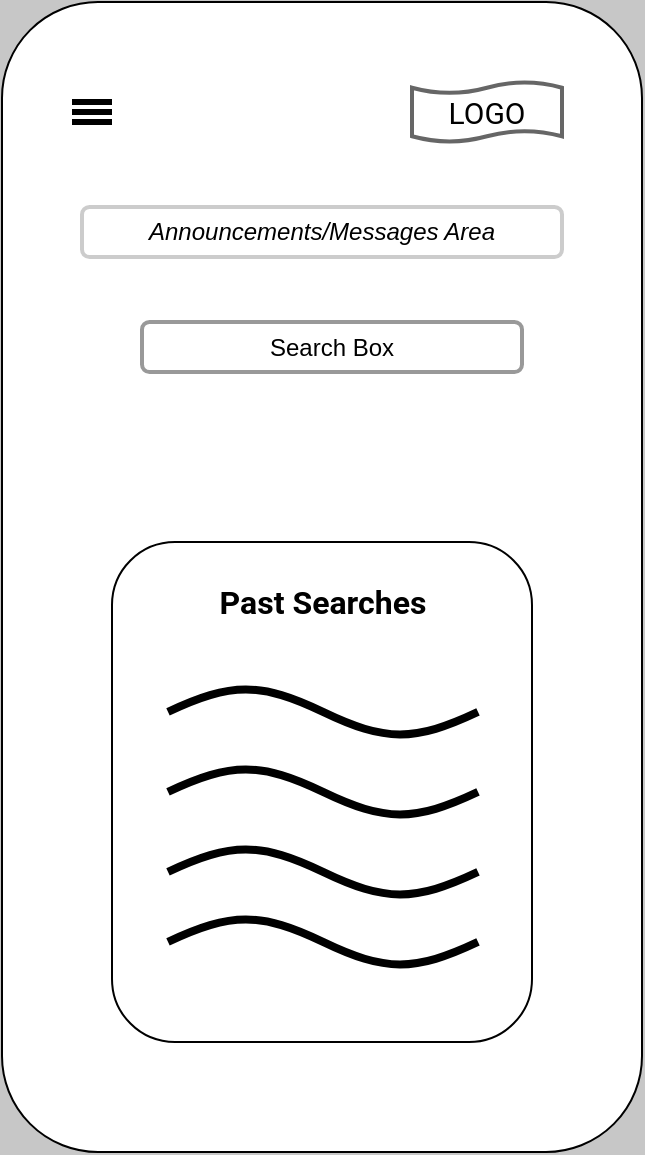 <mxfile version="16.4.6" type="github">
  <diagram id="AQ_xeCLA5CHnfTedvfmn" name="Page-1">
    <mxGraphModel dx="1053" dy="561" grid="1" gridSize="10" guides="1" tooltips="1" connect="1" arrows="1" fold="1" page="1" pageScale="1" pageWidth="850" pageHeight="1100" background="#C7C7C7" math="0" shadow="0">
      <root>
        <mxCell id="0" />
        <mxCell id="1" parent="0" />
        <mxCell id="ErjzjzOSxfrfrCSd8GPd-5" value="" style="rounded=1;whiteSpace=wrap;html=1;rotation=90;" vertex="1" parent="1">
          <mxGeometry x="137.5" y="207.5" width="575" height="320" as="geometry" />
        </mxCell>
        <mxCell id="ErjzjzOSxfrfrCSd8GPd-7" value="" style="endArrow=none;html=1;rounded=0;strokeWidth=3;" edge="1" parent="1">
          <mxGeometry width="50" height="50" relative="1" as="geometry">
            <mxPoint x="300" y="140" as="sourcePoint" />
            <mxPoint x="320" y="140" as="targetPoint" />
          </mxGeometry>
        </mxCell>
        <mxCell id="ErjzjzOSxfrfrCSd8GPd-8" value="" style="endArrow=none;html=1;strokeWidth=3;curved=1;shadow=0;" edge="1" parent="1">
          <mxGeometry width="50" height="50" relative="1" as="geometry">
            <mxPoint x="300" y="130" as="sourcePoint" />
            <mxPoint x="320" y="130" as="targetPoint" />
          </mxGeometry>
        </mxCell>
        <mxCell id="ErjzjzOSxfrfrCSd8GPd-9" value="" style="endArrow=none;html=1;rounded=0;strokeWidth=3;" edge="1" parent="1">
          <mxGeometry width="50" height="50" relative="1" as="geometry">
            <mxPoint x="300" y="135" as="sourcePoint" />
            <mxPoint x="320" y="135" as="targetPoint" />
            <Array as="points" />
          </mxGeometry>
        </mxCell>
        <mxCell id="ErjzjzOSxfrfrCSd8GPd-10" value="Search Box" style="rounded=1;whiteSpace=wrap;html=1;strokeWidth=2;opacity=40;perimeterSpacing=0;" vertex="1" parent="1">
          <mxGeometry x="335" y="240" width="190" height="25" as="geometry" />
        </mxCell>
        <mxCell id="ErjzjzOSxfrfrCSd8GPd-11" value="" style="rounded=1;whiteSpace=wrap;html=1;" vertex="1" parent="1">
          <mxGeometry x="320" y="350" width="210" height="250" as="geometry" />
        </mxCell>
        <mxCell id="ErjzjzOSxfrfrCSd8GPd-12" value="&lt;b&gt;&lt;font style=&quot;font-size: 16px&quot; face=&quot;Roboto&quot; data-font-src=&quot;https://fonts.googleapis.com/css?family=Roboto&quot;&gt;Past Searches&lt;/font&gt;&lt;/b&gt;" style="text;html=1;resizable=0;autosize=1;align=center;verticalAlign=middle;points=[];fillColor=none;strokeColor=none;rounded=0;" vertex="1" parent="1">
          <mxGeometry x="365" y="370" width="120" height="20" as="geometry" />
        </mxCell>
        <mxCell id="ErjzjzOSxfrfrCSd8GPd-13" value="" style="pointerEvents=1;verticalLabelPosition=bottom;shadow=0;dashed=0;align=center;html=1;verticalAlign=top;shape=mxgraph.electrical.waveforms.sine_wave;fontFamily=Roboto;fontSource=https%3A%2F%2Ffonts.googleapis.com%2Fcss%3Ffamily%3DRoboto;fontSize=16;strokeWidth=4;" vertex="1" parent="1">
          <mxGeometry x="348" y="460" width="155" height="30" as="geometry" />
        </mxCell>
        <mxCell id="ErjzjzOSxfrfrCSd8GPd-14" value="" style="pointerEvents=1;verticalLabelPosition=bottom;shadow=0;dashed=0;align=center;html=1;verticalAlign=top;shape=mxgraph.electrical.waveforms.sine_wave;fontFamily=Roboto;fontSource=https%3A%2F%2Ffonts.googleapis.com%2Fcss%3Ffamily%3DRoboto;fontSize=16;strokeWidth=4;" vertex="1" parent="1">
          <mxGeometry x="348" y="500" width="155" height="30" as="geometry" />
        </mxCell>
        <mxCell id="ErjzjzOSxfrfrCSd8GPd-15" value="" style="pointerEvents=1;verticalLabelPosition=bottom;shadow=0;dashed=0;align=center;html=1;verticalAlign=top;shape=mxgraph.electrical.waveforms.sine_wave;fontFamily=Roboto;fontSource=https%3A%2F%2Ffonts.googleapis.com%2Fcss%3Ffamily%3DRoboto;fontSize=16;strokeWidth=4;" vertex="1" parent="1">
          <mxGeometry x="348" y="535" width="155" height="30" as="geometry" />
        </mxCell>
        <mxCell id="ErjzjzOSxfrfrCSd8GPd-16" value="&lt;i&gt;Announcements/Messages Area&lt;/i&gt;" style="rounded=1;whiteSpace=wrap;html=1;strokeWidth=2;opacity=20;perimeterSpacing=0;" vertex="1" parent="1">
          <mxGeometry x="305" y="182.5" width="240" height="25" as="geometry" />
        </mxCell>
        <mxCell id="ErjzjzOSxfrfrCSd8GPd-17" value="" style="pointerEvents=1;verticalLabelPosition=bottom;shadow=0;dashed=0;align=center;html=1;verticalAlign=top;shape=mxgraph.electrical.waveforms.sine_wave;fontFamily=Roboto;fontSource=https%3A%2F%2Ffonts.googleapis.com%2Fcss%3Ffamily%3DRoboto;fontSize=16;strokeWidth=4;" vertex="1" parent="1">
          <mxGeometry x="348" y="420" width="155" height="30" as="geometry" />
        </mxCell>
        <mxCell id="ErjzjzOSxfrfrCSd8GPd-18" value="&lt;font style=&quot;font-size: 15px&quot;&gt;LOGO&lt;/font&gt;" style="shape=tape;whiteSpace=wrap;html=1;strokeWidth=2;size=0.19;fontFamily=Roboto;fontSource=https%3A%2F%2Ffonts.googleapis.com%2Fcss%3Ffamily%3DRoboto;fontSize=16;opacity=60;" vertex="1" parent="1">
          <mxGeometry x="470" y="120" width="75" height="30" as="geometry" />
        </mxCell>
      </root>
    </mxGraphModel>
  </diagram>
</mxfile>
